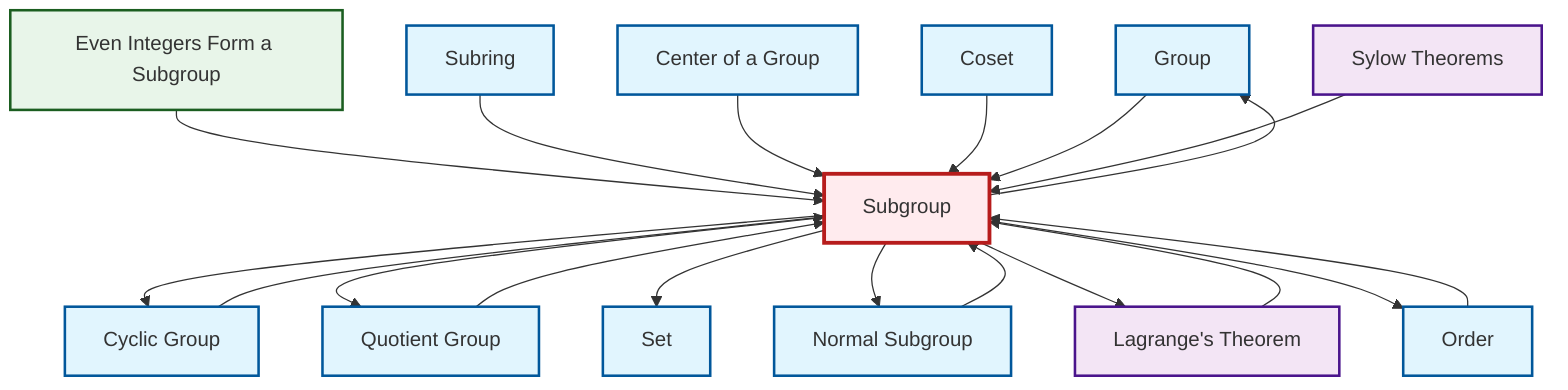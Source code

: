 graph TD
    classDef definition fill:#e1f5fe,stroke:#01579b,stroke-width:2px
    classDef theorem fill:#f3e5f5,stroke:#4a148c,stroke-width:2px
    classDef axiom fill:#fff3e0,stroke:#e65100,stroke-width:2px
    classDef example fill:#e8f5e9,stroke:#1b5e20,stroke-width:2px
    classDef current fill:#ffebee,stroke:#b71c1c,stroke-width:3px
    def-set["Set"]:::definition
    def-group["Group"]:::definition
    def-center-of-group["Center of a Group"]:::definition
    def-subring["Subring"]:::definition
    thm-sylow["Sylow Theorems"]:::theorem
    ex-even-integers-subgroup["Even Integers Form a Subgroup"]:::example
    def-cyclic-group["Cyclic Group"]:::definition
    def-subgroup["Subgroup"]:::definition
    def-quotient-group["Quotient Group"]:::definition
    def-coset["Coset"]:::definition
    thm-lagrange["Lagrange's Theorem"]:::theorem
    def-normal-subgroup["Normal Subgroup"]:::definition
    def-order["Order"]:::definition
    def-subgroup --> def-cyclic-group
    def-subgroup --> def-quotient-group
    def-subgroup --> def-set
    ex-even-integers-subgroup --> def-subgroup
    def-subgroup --> def-normal-subgroup
    def-subgroup --> def-group
    def-subring --> def-subgroup
    def-center-of-group --> def-subgroup
    def-coset --> def-subgroup
    def-order --> def-subgroup
    def-group --> def-subgroup
    def-quotient-group --> def-subgroup
    def-subgroup --> thm-lagrange
    thm-lagrange --> def-subgroup
    def-cyclic-group --> def-subgroup
    def-normal-subgroup --> def-subgroup
    thm-sylow --> def-subgroup
    def-subgroup --> def-order
    class def-subgroup current